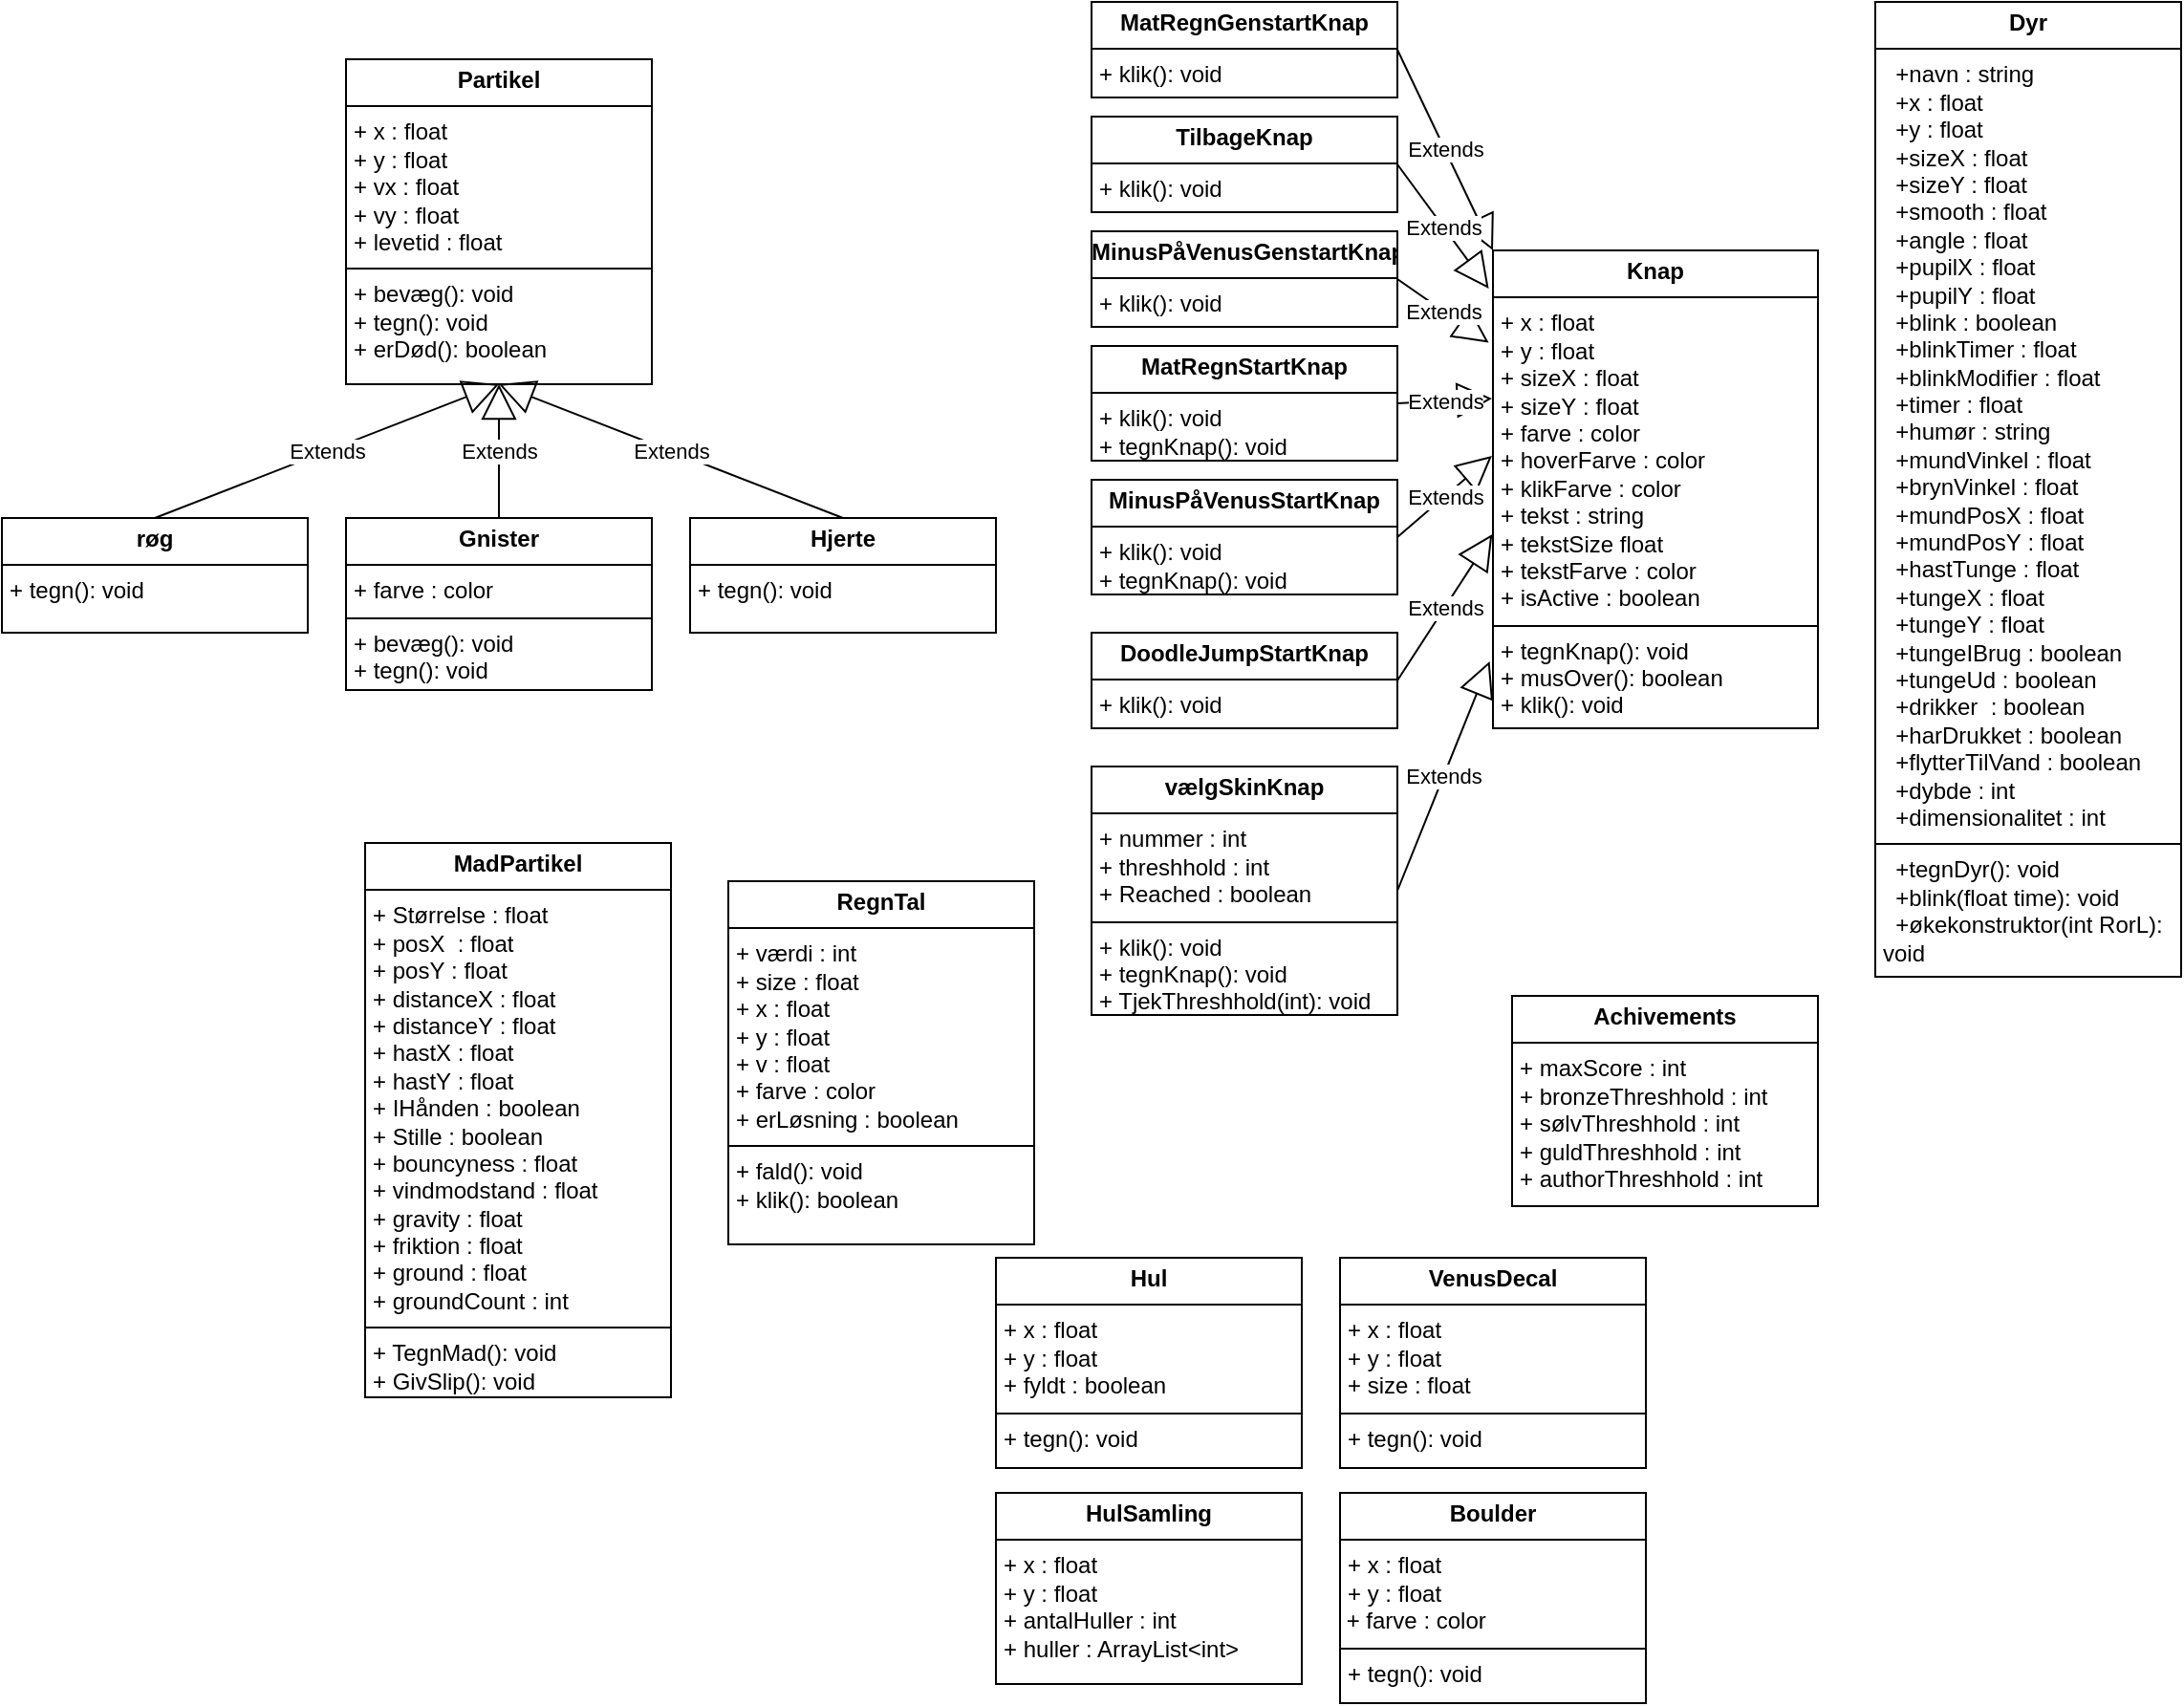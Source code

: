 <mxfile version="26.0.9">
  <diagram name="Side-1" id="FvhflZVLRD4UFWQlZinG">
    <mxGraphModel dx="1222" dy="634" grid="1" gridSize="10" guides="1" tooltips="1" connect="1" arrows="1" fold="1" page="1" pageScale="1" pageWidth="1169" pageHeight="1654" math="0" shadow="0">
      <root>
        <mxCell id="0" />
        <mxCell id="1" parent="0" />
        <mxCell id="xN6hh_5p4rn3WyhkO_v1-1" value="&lt;p style=&quot;margin:0px;margin-top:4px;text-align:center;&quot;&gt;&lt;b&gt;Knap&lt;/b&gt;&lt;/p&gt;&lt;hr size=&quot;1&quot; style=&quot;border-style:solid;&quot;&gt;&lt;p style=&quot;margin:0px;margin-left:4px;&quot;&gt;+ x : float&lt;/p&gt;&lt;p style=&quot;margin:0px;margin-left:4px;&quot;&gt;+ y&amp;nbsp;&lt;span style=&quot;background-color: transparent; color: light-dark(rgb(0, 0, 0), rgb(255, 255, 255));&quot;&gt;: float&lt;/span&gt;&lt;span style=&quot;background-color: transparent; color: light-dark(rgb(0, 0, 0), rgb(255, 255, 255));&quot;&gt;&amp;nbsp;&lt;/span&gt;&lt;/p&gt;&lt;p style=&quot;margin:0px;margin-left:4px;&quot;&gt;&lt;span style=&quot;background-color: transparent; color: light-dark(rgb(0, 0, 0), rgb(255, 255, 255));&quot;&gt;+ sizeX&lt;/span&gt;&lt;span style=&quot;background-color: transparent; color: light-dark(rgb(0, 0, 0), rgb(255, 255, 255));&quot;&gt;&amp;nbsp;&lt;/span&gt;&lt;span style=&quot;background-color: transparent; color: light-dark(rgb(0, 0, 0), rgb(255, 255, 255));&quot;&gt;: float&lt;/span&gt;&lt;span style=&quot;background-color: transparent; color: light-dark(rgb(0, 0, 0), rgb(255, 255, 255));&quot;&gt;&amp;nbsp;&lt;/span&gt;&lt;/p&gt;&lt;p style=&quot;margin:0px;margin-left:4px;&quot;&gt;&lt;span style=&quot;background-color: transparent; color: light-dark(rgb(0, 0, 0), rgb(255, 255, 255));&quot;&gt;+ sizeY&lt;/span&gt;&lt;span style=&quot;background-color: transparent; color: light-dark(rgb(0, 0, 0), rgb(255, 255, 255));&quot;&gt;&amp;nbsp;&lt;/span&gt;&lt;span style=&quot;background-color: transparent; color: light-dark(rgb(0, 0, 0), rgb(255, 255, 255));&quot;&gt;: float&lt;/span&gt;&lt;/p&gt;&lt;p style=&quot;margin:0px;margin-left:4px;&quot;&gt;+ farve : color&lt;/p&gt;&lt;p style=&quot;margin:0px;margin-left:4px;&quot;&gt;+ hoverFarve : color&lt;/p&gt;&lt;p style=&quot;margin:0px;margin-left:4px;&quot;&gt;+ klikFarve : color&lt;/p&gt;&lt;p style=&quot;margin:0px;margin-left:4px;&quot;&gt;+ tekst : string&lt;/p&gt;&lt;p style=&quot;margin:0px;margin-left:4px;&quot;&gt;+ tekstSize float&lt;/p&gt;&lt;p style=&quot;margin:0px;margin-left:4px;&quot;&gt;+ tekstFarve : color&lt;/p&gt;&lt;p style=&quot;margin:0px;margin-left:4px;&quot;&gt;+ isActive : boolean&lt;/p&gt;&lt;hr size=&quot;1&quot; style=&quot;border-style:solid;&quot;&gt;&lt;p style=&quot;margin:0px;margin-left:4px;&quot;&gt;+ tegnKnap(): void&lt;/p&gt;&lt;p style=&quot;margin:0px;margin-left:4px;&quot;&gt;+ musOver(): boolean&lt;/p&gt;&lt;p style=&quot;margin:0px;margin-left:4px;&quot;&gt;+ klik(): void&lt;/p&gt;" style="verticalAlign=top;align=left;overflow=fill;html=1;whiteSpace=wrap;" parent="1" vertex="1">
          <mxGeometry x="790" y="190" width="170" height="250" as="geometry" />
        </mxCell>
        <mxCell id="xN6hh_5p4rn3WyhkO_v1-2" value="&lt;p style=&quot;margin:0px;margin-top:4px;text-align:center;&quot;&gt;&lt;b&gt;Hjerte&lt;/b&gt;&lt;/p&gt;&lt;hr size=&quot;1&quot; style=&quot;border-style:solid;&quot;&gt;&lt;p style=&quot;margin:0px;margin-left:4px;&quot;&gt;+ tegn(): void&lt;/p&gt;" style="verticalAlign=top;align=left;overflow=fill;html=1;whiteSpace=wrap;" parent="1" vertex="1">
          <mxGeometry x="370" y="330" width="160" height="60" as="geometry" />
        </mxCell>
        <mxCell id="xN6hh_5p4rn3WyhkO_v1-3" value="&lt;p style=&quot;margin:0px;margin-top:4px;text-align:center;&quot;&gt;&lt;b&gt;Gnister&lt;/b&gt;&lt;/p&gt;&lt;hr size=&quot;1&quot; style=&quot;border-style:solid;&quot;&gt;&lt;p style=&quot;margin:0px;margin-left:4px;&quot;&gt;+ farve : color&lt;/p&gt;&lt;hr size=&quot;1&quot; style=&quot;border-style:solid;&quot;&gt;&lt;p style=&quot;margin:0px;margin-left:4px;&quot;&gt;+ bevæg(): void&lt;/p&gt;&lt;p style=&quot;margin:0px;margin-left:4px;&quot;&gt;+ tegn(): void&lt;/p&gt;" style="verticalAlign=top;align=left;overflow=fill;html=1;whiteSpace=wrap;" parent="1" vertex="1">
          <mxGeometry x="190" y="330" width="160" height="90" as="geometry" />
        </mxCell>
        <mxCell id="xN6hh_5p4rn3WyhkO_v1-4" value="&lt;p style=&quot;margin:0px;margin-top:4px;text-align:center;&quot;&gt;&lt;b&gt;røg&lt;/b&gt;&lt;/p&gt;&lt;hr size=&quot;1&quot; style=&quot;border-style:solid;&quot;&gt;&lt;p style=&quot;margin:0px;margin-left:4px;&quot;&gt;+ tegn(): void&lt;/p&gt;" style="verticalAlign=top;align=left;overflow=fill;html=1;whiteSpace=wrap;" parent="1" vertex="1">
          <mxGeometry x="10" y="330" width="160" height="60" as="geometry" />
        </mxCell>
        <mxCell id="xN6hh_5p4rn3WyhkO_v1-5" value="&lt;p style=&quot;margin:0px;margin-top:4px;text-align:center;&quot;&gt;&lt;b&gt;Partikel&lt;/b&gt;&lt;/p&gt;&lt;hr size=&quot;1&quot; style=&quot;border-style:solid;&quot;&gt;&lt;p style=&quot;margin:0px;margin-left:4px;&quot;&gt;+ x : float&lt;/p&gt;&lt;p style=&quot;margin:0px;margin-left:4px;&quot;&gt;+ y : float&lt;/p&gt;&lt;p style=&quot;margin:0px;margin-left:4px;&quot;&gt;+ vx : float&lt;/p&gt;&lt;p style=&quot;margin:0px;margin-left:4px;&quot;&gt;+ vy : float&lt;/p&gt;&lt;p style=&quot;margin:0px;margin-left:4px;&quot;&gt;+ levetid : float&lt;/p&gt;&lt;hr size=&quot;1&quot; style=&quot;border-style:solid;&quot;&gt;&lt;p style=&quot;margin:0px;margin-left:4px;&quot;&gt;+ bevæg(): void&amp;nbsp;&lt;/p&gt;&lt;p style=&quot;margin:0px;margin-left:4px;&quot;&gt;+ tegn(): void&lt;/p&gt;&lt;p style=&quot;margin:0px;margin-left:4px;&quot;&gt;+ erDød(): boolean&lt;/p&gt;" style="verticalAlign=top;align=left;overflow=fill;html=1;whiteSpace=wrap;" parent="1" vertex="1">
          <mxGeometry x="190" y="90" width="160" height="170" as="geometry" />
        </mxCell>
        <mxCell id="xN6hh_5p4rn3WyhkO_v1-6" value="&lt;p style=&quot;margin:0px;margin-top:4px;text-align:center;&quot;&gt;&lt;b&gt;Dyr&lt;/b&gt;&lt;/p&gt;&lt;hr size=&quot;1&quot; style=&quot;border-style:solid;&quot;&gt;&lt;p style=&quot;margin:0px;margin-left:4px;&quot;&gt;&amp;nbsp; +navn : string&lt;/p&gt;&lt;p style=&quot;margin:0px;margin-left:4px;&quot;&gt;&amp;nbsp; +x :&amp;nbsp;&lt;span style=&quot;background-color: transparent; color: light-dark(rgb(0, 0, 0), rgb(255, 255, 255));&quot;&gt;float&lt;/span&gt;&lt;/p&gt;&lt;p style=&quot;margin:0px;margin-left:4px;&quot;&gt;&amp;nbsp; +y :&amp;nbsp;&lt;span style=&quot;background-color: transparent; color: light-dark(rgb(0, 0, 0), rgb(255, 255, 255));&quot;&gt;float&lt;/span&gt;&lt;/p&gt;&lt;p style=&quot;margin:0px;margin-left:4px;&quot;&gt;&amp;nbsp; +sizeX :&amp;nbsp;&lt;span style=&quot;background-color: transparent; color: light-dark(rgb(0, 0, 0), rgb(255, 255, 255));&quot;&gt;float&lt;/span&gt;&lt;/p&gt;&lt;p style=&quot;margin:0px;margin-left:4px;&quot;&gt;&amp;nbsp; +sizeY :&amp;nbsp;&lt;span style=&quot;background-color: transparent; color: light-dark(rgb(0, 0, 0), rgb(255, 255, 255));&quot;&gt;float&lt;/span&gt;&lt;/p&gt;&lt;p style=&quot;margin:0px;margin-left:4px;&quot;&gt;&amp;nbsp; +smooth :&amp;nbsp;&lt;span style=&quot;background-color: transparent; color: light-dark(rgb(0, 0, 0), rgb(255, 255, 255));&quot;&gt;float&lt;/span&gt;&lt;/p&gt;&lt;p style=&quot;margin:0px;margin-left:4px;&quot;&gt;&amp;nbsp; +angle :&amp;nbsp;&lt;span style=&quot;background-color: transparent; color: light-dark(rgb(0, 0, 0), rgb(255, 255, 255));&quot;&gt;float&lt;/span&gt;&lt;/p&gt;&lt;p style=&quot;margin:0px;margin-left:4px;&quot;&gt;&amp;nbsp; +pupilX&lt;span style=&quot;background-color: transparent; color: light-dark(rgb(0, 0, 0), rgb(255, 255, 255));&quot;&gt;&amp;nbsp;&lt;/span&gt;&lt;span style=&quot;background-color: transparent; color: light-dark(rgb(0, 0, 0), rgb(255, 255, 255));&quot;&gt;:&amp;nbsp;&lt;/span&gt;&lt;span style=&quot;background-color: transparent; color: light-dark(rgb(0, 0, 0), rgb(255, 255, 255));&quot;&gt;float&lt;/span&gt;&lt;/p&gt;&lt;p style=&quot;margin:0px;margin-left:4px;&quot;&gt;&amp;nbsp; +pupilY&lt;span style=&quot;background-color: transparent; color: light-dark(rgb(0, 0, 0), rgb(255, 255, 255));&quot;&gt;&amp;nbsp;&lt;/span&gt;&lt;span style=&quot;background-color: transparent; color: light-dark(rgb(0, 0, 0), rgb(255, 255, 255));&quot;&gt;:&amp;nbsp;&lt;/span&gt;&lt;span style=&quot;background-color: transparent; color: light-dark(rgb(0, 0, 0), rgb(255, 255, 255));&quot;&gt;float&lt;/span&gt;&lt;/p&gt;&lt;p style=&quot;margin:0px;margin-left:4px;&quot;&gt;&amp;nbsp; +blink : boolean&lt;/p&gt;&lt;p style=&quot;margin:0px;margin-left:4px;&quot;&gt;&amp;nbsp; +blinkTimer&lt;span style=&quot;background-color: transparent; color: light-dark(rgb(0, 0, 0), rgb(255, 255, 255));&quot;&gt;&amp;nbsp;&lt;/span&gt;&lt;span style=&quot;background-color: transparent; color: light-dark(rgb(0, 0, 0), rgb(255, 255, 255));&quot;&gt;:&amp;nbsp;&lt;/span&gt;&lt;span style=&quot;background-color: transparent; color: light-dark(rgb(0, 0, 0), rgb(255, 255, 255));&quot;&gt;float&lt;/span&gt;&lt;/p&gt;&lt;p style=&quot;margin:0px;margin-left:4px;&quot;&gt;&amp;nbsp; +blinkModifier&lt;span style=&quot;background-color: transparent; color: light-dark(rgb(0, 0, 0), rgb(255, 255, 255));&quot;&gt;&amp;nbsp;&lt;/span&gt;&lt;span style=&quot;background-color: transparent; color: light-dark(rgb(0, 0, 0), rgb(255, 255, 255));&quot;&gt;:&amp;nbsp;&lt;/span&gt;&lt;span style=&quot;background-color: transparent; color: light-dark(rgb(0, 0, 0), rgb(255, 255, 255));&quot;&gt;float&lt;/span&gt;&lt;/p&gt;&lt;p style=&quot;margin:0px;margin-left:4px;&quot;&gt;&amp;nbsp; +timer&lt;span style=&quot;background-color: transparent; color: light-dark(rgb(0, 0, 0), rgb(255, 255, 255));&quot;&gt;&amp;nbsp;&lt;/span&gt;&lt;span style=&quot;background-color: transparent; color: light-dark(rgb(0, 0, 0), rgb(255, 255, 255));&quot;&gt;:&amp;nbsp;&lt;/span&gt;&lt;span style=&quot;background-color: transparent; color: light-dark(rgb(0, 0, 0), rgb(255, 255, 255));&quot;&gt;float&lt;/span&gt;&lt;/p&gt;&lt;p style=&quot;margin:0px;margin-left:4px;&quot;&gt;&amp;nbsp; +humør : string&lt;/p&gt;&lt;p style=&quot;margin:0px;margin-left:4px;&quot;&gt;&amp;nbsp; +mundVinkel&lt;span style=&quot;background-color: transparent; color: light-dark(rgb(0, 0, 0), rgb(255, 255, 255));&quot;&gt;&amp;nbsp;&lt;/span&gt;&lt;span style=&quot;background-color: transparent; color: light-dark(rgb(0, 0, 0), rgb(255, 255, 255));&quot;&gt;:&amp;nbsp;&lt;/span&gt;&lt;span style=&quot;background-color: transparent; color: light-dark(rgb(0, 0, 0), rgb(255, 255, 255));&quot;&gt;float&lt;/span&gt;&lt;/p&gt;&lt;p style=&quot;margin:0px;margin-left:4px;&quot;&gt;&amp;nbsp; +brynVinkel&lt;span style=&quot;background-color: transparent; color: light-dark(rgb(0, 0, 0), rgb(255, 255, 255));&quot;&gt;&amp;nbsp;&lt;/span&gt;&lt;span style=&quot;background-color: transparent; color: light-dark(rgb(0, 0, 0), rgb(255, 255, 255));&quot;&gt;:&amp;nbsp;&lt;/span&gt;&lt;span style=&quot;background-color: transparent; color: light-dark(rgb(0, 0, 0), rgb(255, 255, 255));&quot;&gt;float&lt;/span&gt;&lt;/p&gt;&lt;p style=&quot;margin:0px;margin-left:4px;&quot;&gt;&amp;nbsp; +mundPosX&lt;span style=&quot;background-color: transparent; color: light-dark(rgb(0, 0, 0), rgb(255, 255, 255));&quot;&gt;&amp;nbsp;&lt;/span&gt;&lt;span style=&quot;background-color: transparent; color: light-dark(rgb(0, 0, 0), rgb(255, 255, 255));&quot;&gt;:&amp;nbsp;&lt;/span&gt;&lt;span style=&quot;background-color: transparent; color: light-dark(rgb(0, 0, 0), rgb(255, 255, 255));&quot;&gt;float&lt;/span&gt;&lt;/p&gt;&lt;p style=&quot;margin:0px;margin-left:4px;&quot;&gt;&amp;nbsp; +mundPosY&lt;span style=&quot;background-color: transparent; color: light-dark(rgb(0, 0, 0), rgb(255, 255, 255));&quot;&gt;&amp;nbsp;&lt;/span&gt;&lt;span style=&quot;background-color: transparent; color: light-dark(rgb(0, 0, 0), rgb(255, 255, 255));&quot;&gt;:&amp;nbsp;&lt;/span&gt;&lt;span style=&quot;background-color: transparent; color: light-dark(rgb(0, 0, 0), rgb(255, 255, 255));&quot;&gt;float&lt;/span&gt;&lt;/p&gt;&lt;p style=&quot;margin:0px;margin-left:4px;&quot;&gt;&amp;nbsp; +hastTunge&lt;span style=&quot;background-color: transparent; color: light-dark(rgb(0, 0, 0), rgb(255, 255, 255));&quot;&gt;&amp;nbsp;&lt;/span&gt;&lt;span style=&quot;background-color: transparent; color: light-dark(rgb(0, 0, 0), rgb(255, 255, 255));&quot;&gt;:&amp;nbsp;&lt;/span&gt;&lt;span style=&quot;background-color: transparent; color: light-dark(rgb(0, 0, 0), rgb(255, 255, 255));&quot;&gt;float&lt;/span&gt;&lt;/p&gt;&lt;p style=&quot;margin:0px;margin-left:4px;&quot;&gt;&amp;nbsp; +tungeX&lt;span style=&quot;background-color: transparent; color: light-dark(rgb(0, 0, 0), rgb(255, 255, 255));&quot;&gt;&amp;nbsp;&lt;/span&gt;&lt;span style=&quot;background-color: transparent; color: light-dark(rgb(0, 0, 0), rgb(255, 255, 255));&quot;&gt;:&amp;nbsp;&lt;/span&gt;&lt;span style=&quot;background-color: transparent; color: light-dark(rgb(0, 0, 0), rgb(255, 255, 255));&quot;&gt;float&lt;/span&gt;&lt;/p&gt;&lt;p style=&quot;margin:0px;margin-left:4px;&quot;&gt;&amp;nbsp; +tungeY&lt;span style=&quot;background-color: transparent; color: light-dark(rgb(0, 0, 0), rgb(255, 255, 255));&quot;&gt;&amp;nbsp;&lt;/span&gt;&lt;span style=&quot;background-color: transparent; color: light-dark(rgb(0, 0, 0), rgb(255, 255, 255));&quot;&gt;:&amp;nbsp;&lt;/span&gt;&lt;span style=&quot;background-color: transparent; color: light-dark(rgb(0, 0, 0), rgb(255, 255, 255));&quot;&gt;float&lt;/span&gt;&lt;/p&gt;&lt;p style=&quot;margin:0px;margin-left:4px;&quot;&gt;&amp;nbsp; +tungeIBrug : boolean&lt;/p&gt;&lt;p style=&quot;margin:0px;margin-left:4px;&quot;&gt;&amp;nbsp; +tungeUd : boolean&lt;/p&gt;&lt;p style=&quot;margin:0px;margin-left:4px;&quot;&gt;&amp;nbsp; +drikker&amp;nbsp; : boolean&lt;/p&gt;&lt;p style=&quot;margin:0px;margin-left:4px;&quot;&gt;&lt;span style=&quot;background-color: transparent; color: light-dark(rgb(0, 0, 0), rgb(255, 255, 255));&quot;&gt;&amp;nbsp; +harDrukket : boolean&lt;/span&gt;&lt;/p&gt;&lt;p style=&quot;margin:0px;margin-left:4px;&quot;&gt;&amp;nbsp; +flytterTilVand : boolean&lt;/p&gt;&lt;p style=&quot;margin:0px;margin-left:4px;&quot;&gt;&amp;nbsp; +dybde : int&lt;/p&gt;&lt;p style=&quot;margin:0px;margin-left:4px;&quot;&gt;&amp;nbsp; +dimensionalitet : int&lt;/p&gt;&lt;hr size=&quot;1&quot; style=&quot;border-style:solid;&quot;&gt;&lt;p style=&quot;margin:0px;margin-left:4px;&quot;&gt;&amp;nbsp; +tegnDyr(): void&lt;/p&gt;&lt;p style=&quot;margin:0px;margin-left:4px;&quot;&gt;&amp;nbsp; +blink(float time): void&lt;/p&gt;&lt;p style=&quot;margin:0px;margin-left:4px;&quot;&gt;&amp;nbsp; +økekonstruktor(int RorL): void&lt;/p&gt;" style="verticalAlign=top;align=left;overflow=fill;html=1;whiteSpace=wrap;" parent="1" vertex="1">
          <mxGeometry x="990" y="60" width="160" height="510" as="geometry" />
        </mxCell>
        <mxCell id="xN6hh_5p4rn3WyhkO_v1-8" value="Extends" style="endArrow=block;endSize=16;endFill=0;html=1;rounded=0;exitX=0.5;exitY=0;exitDx=0;exitDy=0;entryX=0.5;entryY=1;entryDx=0;entryDy=0;" parent="1" source="xN6hh_5p4rn3WyhkO_v1-3" target="xN6hh_5p4rn3WyhkO_v1-5" edge="1">
          <mxGeometry width="160" relative="1" as="geometry">
            <mxPoint x="230" y="260" as="sourcePoint" />
            <mxPoint x="390" y="260" as="targetPoint" />
          </mxGeometry>
        </mxCell>
        <mxCell id="xN6hh_5p4rn3WyhkO_v1-9" value="Extends" style="endArrow=block;endSize=16;endFill=0;html=1;rounded=0;exitX=0.5;exitY=0;exitDx=0;exitDy=0;entryX=0.5;entryY=1;entryDx=0;entryDy=0;" parent="1" source="xN6hh_5p4rn3WyhkO_v1-4" target="xN6hh_5p4rn3WyhkO_v1-5" edge="1">
          <mxGeometry width="160" relative="1" as="geometry">
            <mxPoint x="210" y="300" as="sourcePoint" />
            <mxPoint x="-20" y="260" as="targetPoint" />
          </mxGeometry>
        </mxCell>
        <mxCell id="xN6hh_5p4rn3WyhkO_v1-10" value="Extends" style="endArrow=block;endSize=16;endFill=0;html=1;rounded=0;exitX=0.5;exitY=0;exitDx=0;exitDy=0;entryX=0.5;entryY=1;entryDx=0;entryDy=0;" parent="1" source="xN6hh_5p4rn3WyhkO_v1-2" target="xN6hh_5p4rn3WyhkO_v1-5" edge="1">
          <mxGeometry width="160" relative="1" as="geometry">
            <mxPoint x="430" y="260" as="sourcePoint" />
            <mxPoint x="590" y="260" as="targetPoint" />
          </mxGeometry>
        </mxCell>
        <mxCell id="xN6hh_5p4rn3WyhkO_v1-11" value="&lt;p style=&quot;margin:0px;margin-top:4px;text-align:center;&quot;&gt;&lt;b&gt;MatRegnGenstartKnap&lt;/b&gt;&lt;/p&gt;&lt;hr size=&quot;1&quot; style=&quot;border-style:solid;&quot;&gt;&lt;p style=&quot;margin:0px;margin-left:4px;&quot;&gt;+ klik(): void&lt;/p&gt;" style="verticalAlign=top;align=left;overflow=fill;html=1;whiteSpace=wrap;" parent="1" vertex="1">
          <mxGeometry x="580" y="60" width="160" height="50" as="geometry" />
        </mxCell>
        <mxCell id="xN6hh_5p4rn3WyhkO_v1-12" value="&lt;p style=&quot;margin:0px;margin-top:4px;text-align:center;&quot;&gt;&lt;b&gt;TilbageKnap&lt;/b&gt;&lt;/p&gt;&lt;hr size=&quot;1&quot; style=&quot;border-style:solid;&quot;&gt;&lt;p style=&quot;margin:0px;margin-left:4px;&quot;&gt;+ klik(): void&lt;/p&gt;" style="verticalAlign=top;align=left;overflow=fill;html=1;whiteSpace=wrap;" parent="1" vertex="1">
          <mxGeometry x="580" y="120" width="160" height="50" as="geometry" />
        </mxCell>
        <mxCell id="xN6hh_5p4rn3WyhkO_v1-14" value="Extends" style="endArrow=block;endSize=16;endFill=0;html=1;rounded=0;entryX=0;entryY=0;entryDx=0;entryDy=0;exitX=1;exitY=0.5;exitDx=0;exitDy=0;" parent="1" source="xN6hh_5p4rn3WyhkO_v1-11" target="xN6hh_5p4rn3WyhkO_v1-1" edge="1">
          <mxGeometry width="160" relative="1" as="geometry">
            <mxPoint x="540" y="320" as="sourcePoint" />
            <mxPoint x="700" y="320" as="targetPoint" />
          </mxGeometry>
        </mxCell>
        <mxCell id="xN6hh_5p4rn3WyhkO_v1-15" value="Extends" style="endArrow=block;endSize=16;endFill=0;html=1;rounded=0;entryX=-0.013;entryY=0.08;entryDx=0;entryDy=0;exitX=1;exitY=0.5;exitDx=0;exitDy=0;entryPerimeter=0;" parent="1" source="xN6hh_5p4rn3WyhkO_v1-12" target="xN6hh_5p4rn3WyhkO_v1-1" edge="1">
          <mxGeometry width="160" relative="1" as="geometry">
            <mxPoint x="640" y="270" as="sourcePoint" />
            <mxPoint x="800" y="270" as="targetPoint" />
          </mxGeometry>
        </mxCell>
        <mxCell id="xN6hh_5p4rn3WyhkO_v1-16" value="&lt;p style=&quot;margin:0px;margin-top:4px;text-align:center;&quot;&gt;&lt;b&gt;MadPartikel&lt;/b&gt;&lt;/p&gt;&lt;hr size=&quot;1&quot; style=&quot;border-style:solid;&quot;&gt;&lt;p style=&quot;margin:0px;margin-left:4px;&quot;&gt;+ Størrelse : float&lt;/p&gt;&lt;p style=&quot;margin:0px;margin-left:4px;&quot;&gt;+ posX&amp;nbsp;&lt;span style=&quot;background-color: transparent; color: light-dark(rgb(0, 0, 0), rgb(255, 255, 255));&quot;&gt;&amp;nbsp;&lt;/span&gt;&lt;span style=&quot;background-color: transparent; color: light-dark(rgb(0, 0, 0), rgb(255, 255, 255));&quot;&gt;: float&lt;/span&gt;&lt;/p&gt;&lt;p style=&quot;margin:0px;margin-left:4px;&quot;&gt;+ posY&lt;span style=&quot;background-color: transparent; color: light-dark(rgb(0, 0, 0), rgb(255, 255, 255));&quot;&gt;&amp;nbsp;&lt;/span&gt;&lt;span style=&quot;background-color: transparent; color: light-dark(rgb(0, 0, 0), rgb(255, 255, 255));&quot;&gt;: float&lt;/span&gt;&lt;/p&gt;&lt;p style=&quot;margin:0px;margin-left:4px;&quot;&gt;+ distanceX&lt;span style=&quot;background-color: transparent; color: light-dark(rgb(0, 0, 0), rgb(255, 255, 255));&quot;&gt;&amp;nbsp;&lt;/span&gt;&lt;span style=&quot;background-color: transparent; color: light-dark(rgb(0, 0, 0), rgb(255, 255, 255));&quot;&gt;: float&lt;/span&gt;&lt;/p&gt;&lt;p style=&quot;margin:0px;margin-left:4px;&quot;&gt;+ distanceY&lt;span style=&quot;background-color: transparent; color: light-dark(rgb(0, 0, 0), rgb(255, 255, 255));&quot;&gt;&amp;nbsp;&lt;/span&gt;&lt;span style=&quot;background-color: transparent; color: light-dark(rgb(0, 0, 0), rgb(255, 255, 255));&quot;&gt;: float&lt;/span&gt;&lt;/p&gt;&lt;p style=&quot;margin:0px;margin-left:4px;&quot;&gt;+ hastX&lt;span style=&quot;background-color: transparent; color: light-dark(rgb(0, 0, 0), rgb(255, 255, 255));&quot;&gt;&amp;nbsp;&lt;/span&gt;&lt;span style=&quot;background-color: transparent; color: light-dark(rgb(0, 0, 0), rgb(255, 255, 255));&quot;&gt;: float&lt;/span&gt;&lt;/p&gt;&lt;p style=&quot;margin:0px;margin-left:4px;&quot;&gt;+ hastY&lt;span style=&quot;background-color: transparent; color: light-dark(rgb(0, 0, 0), rgb(255, 255, 255));&quot;&gt;&amp;nbsp;&lt;/span&gt;&lt;span style=&quot;background-color: transparent; color: light-dark(rgb(0, 0, 0), rgb(255, 255, 255));&quot;&gt;: float&lt;/span&gt;&lt;/p&gt;&lt;p style=&quot;margin:0px;margin-left:4px;&quot;&gt;+ IHånden : boolean&lt;/p&gt;&lt;p style=&quot;margin:0px;margin-left:4px;&quot;&gt;+ Stille : boolean&lt;/p&gt;&lt;p style=&quot;margin:0px;margin-left:4px;&quot;&gt;+ bouncyness&lt;span style=&quot;background-color: transparent; color: light-dark(rgb(0, 0, 0), rgb(255, 255, 255));&quot;&gt;&amp;nbsp;&lt;/span&gt;&lt;span style=&quot;background-color: transparent; color: light-dark(rgb(0, 0, 0), rgb(255, 255, 255));&quot;&gt;: float&lt;/span&gt;&lt;/p&gt;&lt;p style=&quot;margin:0px;margin-left:4px;&quot;&gt;+ vindmodstand&lt;span style=&quot;background-color: transparent; color: light-dark(rgb(0, 0, 0), rgb(255, 255, 255));&quot;&gt;&amp;nbsp;&lt;/span&gt;&lt;span style=&quot;background-color: transparent; color: light-dark(rgb(0, 0, 0), rgb(255, 255, 255));&quot;&gt;: float&lt;/span&gt;&lt;/p&gt;&lt;p style=&quot;margin:0px;margin-left:4px;&quot;&gt;+ gravity&lt;span style=&quot;background-color: transparent; color: light-dark(rgb(0, 0, 0), rgb(255, 255, 255));&quot;&gt;&amp;nbsp;&lt;/span&gt;&lt;span style=&quot;background-color: transparent; color: light-dark(rgb(0, 0, 0), rgb(255, 255, 255));&quot;&gt;: float&lt;/span&gt;&lt;/p&gt;&lt;p style=&quot;margin:0px;margin-left:4px;&quot;&gt;+ friktion&lt;span style=&quot;background-color: transparent; color: light-dark(rgb(0, 0, 0), rgb(255, 255, 255));&quot;&gt;&amp;nbsp;&lt;/span&gt;&lt;span style=&quot;background-color: transparent; color: light-dark(rgb(0, 0, 0), rgb(255, 255, 255));&quot;&gt;: float&lt;/span&gt;&lt;/p&gt;&lt;p style=&quot;margin:0px;margin-left:4px;&quot;&gt;+ ground&lt;span style=&quot;background-color: transparent; color: light-dark(rgb(0, 0, 0), rgb(255, 255, 255));&quot;&gt;&amp;nbsp;&lt;/span&gt;&lt;span style=&quot;background-color: transparent; color: light-dark(rgb(0, 0, 0), rgb(255, 255, 255));&quot;&gt;: float&lt;/span&gt;&lt;/p&gt;&lt;p style=&quot;margin:0px;margin-left:4px;&quot;&gt;&lt;span style=&quot;background-color: transparent; color: light-dark(rgb(0, 0, 0), rgb(255, 255, 255));&quot;&gt;+ groundCount : int&lt;/span&gt;&lt;/p&gt;&lt;hr size=&quot;1&quot; style=&quot;border-style:solid;&quot;&gt;&lt;p style=&quot;margin:0px;margin-left:4px;&quot;&gt;+ TegnMad(): void&lt;/p&gt;&lt;p style=&quot;margin:0px;margin-left:4px;&quot;&gt;+ GivSlip(): void&lt;/p&gt;" style="verticalAlign=top;align=left;overflow=fill;html=1;whiteSpace=wrap;" parent="1" vertex="1">
          <mxGeometry x="200" y="500" width="160" height="290" as="geometry" />
        </mxCell>
        <mxCell id="xN6hh_5p4rn3WyhkO_v1-17" value="&lt;p style=&quot;margin:0px;margin-top:4px;text-align:center;&quot;&gt;&lt;b&gt;RegnTal&lt;/b&gt;&lt;/p&gt;&lt;hr size=&quot;1&quot; style=&quot;border-style:solid;&quot;&gt;&lt;p style=&quot;margin:0px;margin-left:4px;&quot;&gt;+ værdi : int&lt;/p&gt;&lt;p style=&quot;margin:0px;margin-left:4px;&quot;&gt;+ size : float&lt;/p&gt;&lt;p style=&quot;margin:0px;margin-left:4px;&quot;&gt;+ x : float&lt;/p&gt;&lt;p style=&quot;margin:0px;margin-left:4px;&quot;&gt;+ y : float&lt;/p&gt;&lt;p style=&quot;margin:0px;margin-left:4px;&quot;&gt;&lt;span style=&quot;background-color: transparent; color: light-dark(rgb(0, 0, 0), rgb(255, 255, 255));&quot;&gt;+ v : float&lt;/span&gt;&lt;/p&gt;&lt;p style=&quot;margin:0px;margin-left:4px;&quot;&gt;+ farve : color&lt;/p&gt;&lt;p style=&quot;margin:0px;margin-left:4px;&quot;&gt;+ erLøsning : boolean&lt;/p&gt;&lt;hr size=&quot;1&quot; style=&quot;border-style:solid;&quot;&gt;&lt;p style=&quot;margin:0px;margin-left:4px;&quot;&gt;+ fald(): void&lt;/p&gt;&lt;p style=&quot;margin:0px;margin-left:4px;&quot;&gt;+ klik(): boolean&lt;/p&gt;" style="verticalAlign=top;align=left;overflow=fill;html=1;whiteSpace=wrap;" parent="1" vertex="1">
          <mxGeometry x="390" y="520" width="160" height="190" as="geometry" />
        </mxCell>
        <mxCell id="B9bj-4q-xy76OBGbY_EU-1" value="&lt;p style=&quot;margin:0px;margin-top:4px;text-align:center;&quot;&gt;&lt;b&gt;MinusPåVenusGenstartKnap&lt;/b&gt;&lt;/p&gt;&lt;hr size=&quot;1&quot; style=&quot;border-style:solid;&quot;&gt;&lt;p style=&quot;margin:0px;margin-left:4px;&quot;&gt;+ klik(): void&lt;/p&gt;" style="verticalAlign=top;align=left;overflow=fill;html=1;whiteSpace=wrap;" vertex="1" parent="1">
          <mxGeometry x="580" y="180" width="160" height="50" as="geometry" />
        </mxCell>
        <mxCell id="B9bj-4q-xy76OBGbY_EU-2" value="Extends" style="endArrow=block;endSize=16;endFill=0;html=1;rounded=0;entryX=-0.013;entryY=0.193;entryDx=0;entryDy=0;exitX=1;exitY=0.5;exitDx=0;exitDy=0;entryPerimeter=0;" edge="1" parent="1" source="B9bj-4q-xy76OBGbY_EU-1" target="xN6hh_5p4rn3WyhkO_v1-1">
          <mxGeometry width="160" relative="1" as="geometry">
            <mxPoint x="700" y="220" as="sourcePoint" />
            <mxPoint x="780" y="360" as="targetPoint" />
          </mxGeometry>
        </mxCell>
        <mxCell id="B9bj-4q-xy76OBGbY_EU-4" value="&lt;p style=&quot;margin:0px;margin-top:4px;text-align:center;&quot;&gt;&lt;b&gt;MinusPåVenusStartKnap&lt;/b&gt;&lt;/p&gt;&lt;hr size=&quot;1&quot; style=&quot;border-style:solid;&quot;&gt;&lt;p style=&quot;margin:0px;margin-left:4px;&quot;&gt;+ klik(): void&lt;/p&gt;&lt;p style=&quot;margin:0px;margin-left:4px;&quot;&gt;+ tegnKnap(): void&lt;/p&gt;" style="verticalAlign=top;align=left;overflow=fill;html=1;whiteSpace=wrap;" vertex="1" parent="1">
          <mxGeometry x="580" y="310" width="160" height="60" as="geometry" />
        </mxCell>
        <mxCell id="B9bj-4q-xy76OBGbY_EU-5" value="&lt;p style=&quot;margin:0px;margin-top:4px;text-align:center;&quot;&gt;&lt;b&gt;MatRegnStartKnap&lt;/b&gt;&lt;/p&gt;&lt;hr size=&quot;1&quot; style=&quot;border-style:solid;&quot;&gt;&lt;p style=&quot;margin:0px;margin-left:4px;&quot;&gt;+ klik(): void&lt;/p&gt;&lt;p style=&quot;margin:0px;margin-left:4px;&quot;&gt;+ tegnKnap(): void&lt;/p&gt;" style="verticalAlign=top;align=left;overflow=fill;html=1;whiteSpace=wrap;" vertex="1" parent="1">
          <mxGeometry x="580" y="240" width="160" height="60" as="geometry" />
        </mxCell>
        <mxCell id="B9bj-4q-xy76OBGbY_EU-7" value="&lt;p style=&quot;margin:0px;margin-top:4px;text-align:center;&quot;&gt;&lt;b&gt;DoodleJumpStartKnap&lt;/b&gt;&lt;/p&gt;&lt;hr size=&quot;1&quot; style=&quot;border-style:solid;&quot;&gt;&lt;p style=&quot;margin:0px;margin-left:4px;&quot;&gt;+ klik(): void&lt;/p&gt;" style="verticalAlign=top;align=left;overflow=fill;html=1;whiteSpace=wrap;" vertex="1" parent="1">
          <mxGeometry x="580" y="390" width="160" height="50" as="geometry" />
        </mxCell>
        <mxCell id="B9bj-4q-xy76OBGbY_EU-9" value="Extends" style="endArrow=block;endSize=16;endFill=0;html=1;rounded=0;exitX=1;exitY=0.5;exitDx=0;exitDy=0;entryX=-0.003;entryY=0.31;entryDx=0;entryDy=0;entryPerimeter=0;" edge="1" parent="1" source="B9bj-4q-xy76OBGbY_EU-5" target="xN6hh_5p4rn3WyhkO_v1-1">
          <mxGeometry width="160" relative="1" as="geometry">
            <mxPoint x="750" y="95" as="sourcePoint" />
            <mxPoint x="790" y="310" as="targetPoint" />
          </mxGeometry>
        </mxCell>
        <mxCell id="B9bj-4q-xy76OBGbY_EU-10" value="Extends" style="endArrow=block;endSize=16;endFill=0;html=1;rounded=0;entryX=-0.003;entryY=0.43;entryDx=0;entryDy=0;exitX=1;exitY=0.5;exitDx=0;exitDy=0;entryPerimeter=0;" edge="1" parent="1" source="B9bj-4q-xy76OBGbY_EU-4" target="xN6hh_5p4rn3WyhkO_v1-1">
          <mxGeometry width="160" relative="1" as="geometry">
            <mxPoint x="900" y="440" as="sourcePoint" />
            <mxPoint x="950" y="670" as="targetPoint" />
          </mxGeometry>
        </mxCell>
        <mxCell id="B9bj-4q-xy76OBGbY_EU-12" value="Extends" style="endArrow=block;endSize=16;endFill=0;html=1;rounded=0;entryX=-0.002;entryY=0.594;entryDx=0;entryDy=0;exitX=1;exitY=0.5;exitDx=0;exitDy=0;entryPerimeter=0;" edge="1" parent="1" source="B9bj-4q-xy76OBGbY_EU-7" target="xN6hh_5p4rn3WyhkO_v1-1">
          <mxGeometry width="160" relative="1" as="geometry">
            <mxPoint x="780" y="125" as="sourcePoint" />
            <mxPoint x="830" y="355" as="targetPoint" />
          </mxGeometry>
        </mxCell>
        <mxCell id="B9bj-4q-xy76OBGbY_EU-14" value="Extends" style="endArrow=block;endSize=16;endFill=0;html=1;rounded=0;entryX=-0.01;entryY=0.86;entryDx=0;entryDy=0;exitX=1;exitY=0.5;exitDx=0;exitDy=0;entryPerimeter=0;" edge="1" parent="1" source="B9bj-4q-xy76OBGbY_EU-16" target="xN6hh_5p4rn3WyhkO_v1-1">
          <mxGeometry width="160" relative="1" as="geometry">
            <mxPoint x="740" y="615" as="sourcePoint" />
            <mxPoint x="799" y="418" as="targetPoint" />
          </mxGeometry>
        </mxCell>
        <mxCell id="B9bj-4q-xy76OBGbY_EU-15" value="&lt;p style=&quot;margin:0px;margin-top:4px;text-align:center;&quot;&gt;&lt;b&gt;Achivements&lt;/b&gt;&lt;/p&gt;&lt;hr size=&quot;1&quot; style=&quot;border-style:solid;&quot;&gt;&lt;p style=&quot;margin:0px;margin-left:4px;&quot;&gt;+ maxScore : int&lt;/p&gt;&lt;p style=&quot;margin:0px;margin-left:4px;&quot;&gt;+ bronzeThreshhold : int&lt;/p&gt;&lt;p style=&quot;margin:0px;margin-left:4px;&quot;&gt;+ sølv&lt;span style=&quot;background-color: transparent; color: light-dark(rgb(0, 0, 0), rgb(255, 255, 255));&quot;&gt;Threshhold&lt;/span&gt;&lt;span style=&quot;background-color: transparent; color: light-dark(rgb(0, 0, 0), rgb(255, 255, 255));&quot;&gt;&amp;nbsp;: int&lt;/span&gt;&lt;/p&gt;&lt;p style=&quot;margin:0px;margin-left:4px;&quot;&gt;+ guld&lt;span style=&quot;background-color: transparent; color: light-dark(rgb(0, 0, 0), rgb(255, 255, 255));&quot;&gt;Threshhold&lt;/span&gt;&lt;span style=&quot;background-color: transparent; color: light-dark(rgb(0, 0, 0), rgb(255, 255, 255));&quot;&gt;&amp;nbsp;: int&lt;/span&gt;&lt;/p&gt;&lt;p style=&quot;margin:0px;margin-left:4px;&quot;&gt;&lt;span style=&quot;background-color: transparent; color: light-dark(rgb(0, 0, 0), rgb(255, 255, 255));&quot;&gt;+ author&lt;/span&gt;&lt;span style=&quot;background-color: transparent; color: light-dark(rgb(0, 0, 0), rgb(255, 255, 255));&quot;&gt;Threshhold&lt;/span&gt;&lt;span style=&quot;background-color: transparent; color: light-dark(rgb(0, 0, 0), rgb(255, 255, 255));&quot;&gt;&amp;nbsp;: int&lt;/span&gt;&lt;/p&gt;" style="verticalAlign=top;align=left;overflow=fill;html=1;whiteSpace=wrap;" vertex="1" parent="1">
          <mxGeometry x="800" y="580" width="160" height="110" as="geometry" />
        </mxCell>
        <mxCell id="B9bj-4q-xy76OBGbY_EU-16" value="&lt;p style=&quot;margin:0px;margin-top:4px;text-align:center;&quot;&gt;&lt;b&gt;vælgSkinKnap&lt;/b&gt;&lt;/p&gt;&lt;hr size=&quot;1&quot; style=&quot;border-style:solid;&quot;&gt;&lt;p style=&quot;margin:0px;margin-left:4px;&quot;&gt;+ nummer : int&lt;/p&gt;&lt;p style=&quot;margin:0px;margin-left:4px;&quot;&gt;+ threshhold : int&lt;/p&gt;&lt;p style=&quot;margin:0px;margin-left:4px;&quot;&gt;+ Reached : boolean&lt;/p&gt;&lt;hr size=&quot;1&quot; style=&quot;border-style:solid;&quot;&gt;&lt;p style=&quot;margin: 0px 0px 0px 4px;&quot;&gt;+ klik(): void&lt;/p&gt;&lt;p style=&quot;margin: 0px 0px 0px 4px;&quot;&gt;+ tegnKnap(): void&lt;/p&gt;&lt;p style=&quot;margin: 0px 0px 0px 4px;&quot;&gt;+ TjekThreshhold(int): void&lt;/p&gt;" style="verticalAlign=top;align=left;overflow=fill;html=1;whiteSpace=wrap;" vertex="1" parent="1">
          <mxGeometry x="580" y="460" width="160" height="130" as="geometry" />
        </mxCell>
        <mxCell id="B9bj-4q-xy76OBGbY_EU-21" value="&lt;p style=&quot;margin:0px;margin-top:4px;text-align:center;&quot;&gt;&lt;b&gt;VenusDecal&lt;/b&gt;&lt;/p&gt;&lt;hr size=&quot;1&quot; style=&quot;border-style:solid;&quot;&gt;&lt;p style=&quot;margin:0px;margin-left:4px;&quot;&gt;+ x : float&lt;/p&gt;&lt;p style=&quot;margin:0px;margin-left:4px;&quot;&gt;+ y : float&lt;/p&gt;&lt;p style=&quot;margin:0px;margin-left:4px;&quot;&gt;+ size : float&lt;/p&gt;&lt;hr size=&quot;1&quot; style=&quot;border-style:solid;&quot;&gt;&lt;p style=&quot;margin:0px;margin-left:4px;&quot;&gt;+ tegn(): void&lt;/p&gt;" style="verticalAlign=top;align=left;overflow=fill;html=1;whiteSpace=wrap;" vertex="1" parent="1">
          <mxGeometry x="710" y="717" width="160" height="110" as="geometry" />
        </mxCell>
        <mxCell id="B9bj-4q-xy76OBGbY_EU-22" value="&lt;p style=&quot;margin:0px;margin-top:4px;text-align:center;&quot;&gt;&lt;b&gt;Hul&lt;/b&gt;&lt;/p&gt;&lt;hr size=&quot;1&quot; style=&quot;border-style:solid;&quot;&gt;&lt;p style=&quot;margin: 0px 0px 0px 4px;&quot;&gt;+ x : float&lt;/p&gt;&lt;p style=&quot;margin: 0px 0px 0px 4px;&quot;&gt;+ y : float&lt;/p&gt;&lt;p style=&quot;margin: 0px 0px 0px 4px;&quot;&gt;+ fyldt : boolean&lt;/p&gt;&lt;hr size=&quot;1&quot; style=&quot;border-style:solid;&quot;&gt;&lt;p style=&quot;margin:0px;margin-left:4px;&quot;&gt;+ tegn(): void&lt;/p&gt;" style="verticalAlign=top;align=left;overflow=fill;html=1;whiteSpace=wrap;" vertex="1" parent="1">
          <mxGeometry x="530" y="717" width="160" height="110" as="geometry" />
        </mxCell>
        <mxCell id="B9bj-4q-xy76OBGbY_EU-24" value="&lt;p style=&quot;margin:0px;margin-top:4px;text-align:center;&quot;&gt;&lt;b&gt;HulSamling&lt;/b&gt;&lt;/p&gt;&lt;hr size=&quot;1&quot; style=&quot;border-style:solid;&quot;&gt;&lt;p style=&quot;margin: 0px 0px 0px 4px;&quot;&gt;+ x : float&lt;/p&gt;&lt;p style=&quot;margin: 0px 0px 0px 4px;&quot;&gt;+ y : float&lt;/p&gt;&lt;p style=&quot;margin: 0px 0px 0px 4px;&quot;&gt;+ antalHuller : int&lt;/p&gt;&lt;p style=&quot;margin: 0px 0px 0px 4px;&quot;&gt;+ huller : ArrayList&amp;lt;int&amp;gt;&lt;/p&gt;&lt;p style=&quot;margin:0px;margin-left:4px;&quot;&gt;&lt;br&gt;&lt;/p&gt;" style="verticalAlign=top;align=left;overflow=fill;html=1;whiteSpace=wrap;" vertex="1" parent="1">
          <mxGeometry x="530" y="840" width="160" height="100" as="geometry" />
        </mxCell>
        <mxCell id="B9bj-4q-xy76OBGbY_EU-25" value="&lt;p style=&quot;margin:0px;margin-top:4px;text-align:center;&quot;&gt;&lt;b&gt;Boulder&lt;/b&gt;&lt;/p&gt;&lt;hr size=&quot;1&quot; style=&quot;border-style:solid;&quot;&gt;&lt;p style=&quot;margin: 0px 0px 0px 4px;&quot;&gt;+ x : float&lt;/p&gt;&lt;p style=&quot;margin: 0px 0px 0px 4px;&quot;&gt;+ y : float&lt;/p&gt;&lt;div&gt;&amp;nbsp;+ farve : color&lt;/div&gt;&lt;hr size=&quot;1&quot; style=&quot;border-style:solid;&quot;&gt;&lt;p style=&quot;margin:0px;margin-left:4px;&quot;&gt;+ tegn(): void&lt;/p&gt;" style="verticalAlign=top;align=left;overflow=fill;html=1;whiteSpace=wrap;" vertex="1" parent="1">
          <mxGeometry x="710" y="840" width="160" height="110" as="geometry" />
        </mxCell>
      </root>
    </mxGraphModel>
  </diagram>
</mxfile>
